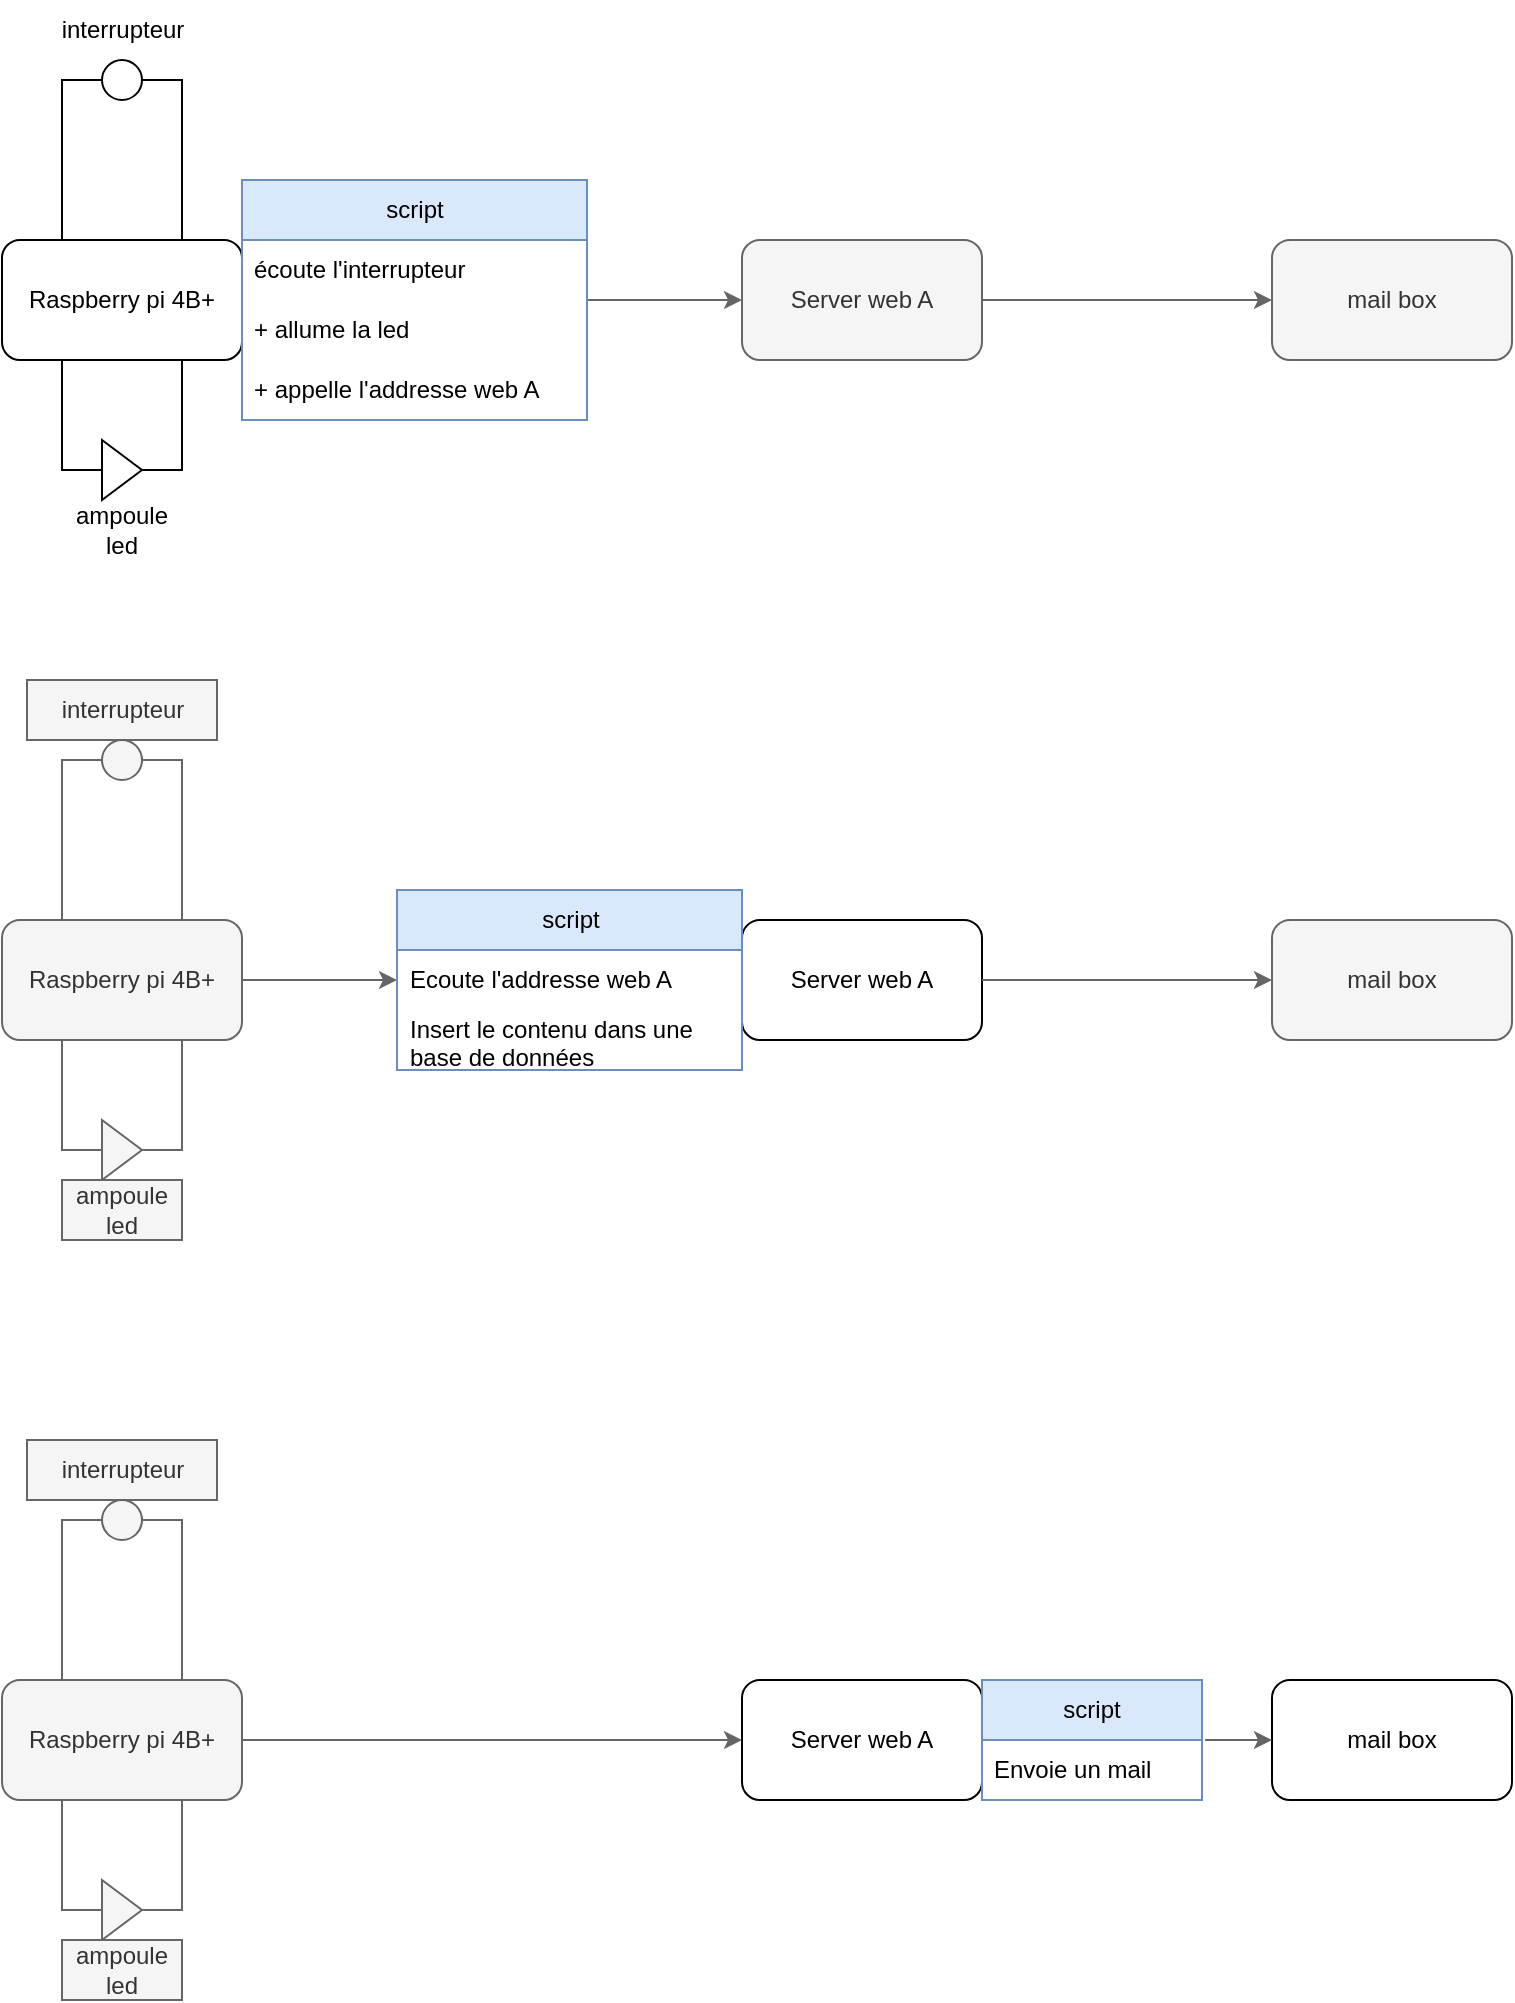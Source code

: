 <mxfile version="21.1.5" type="github">
  <diagram name="Page-1" id="tHgjiYx4E_OujyYQyAaN">
    <mxGraphModel dx="2074" dy="1114" grid="1" gridSize="10" guides="1" tooltips="1" connect="1" arrows="1" fold="1" page="1" pageScale="1" pageWidth="850" pageHeight="1100" math="0" shadow="0">
      <root>
        <mxCell id="0" />
        <mxCell id="1" parent="0" />
        <mxCell id="h_3be2ee29H7lXI4EeNd-1" value="&lt;div&gt;Raspberry pi 4B+&lt;/div&gt;" style="rounded=1;whiteSpace=wrap;html=1;" vertex="1" parent="1">
          <mxGeometry x="85" y="160" width="120" height="60" as="geometry" />
        </mxCell>
        <mxCell id="h_3be2ee29H7lXI4EeNd-2" value="Server web A" style="rounded=1;whiteSpace=wrap;html=1;fillColor=#f5f5f5;fontColor=#333333;strokeColor=#666666;" vertex="1" parent="1">
          <mxGeometry x="455" y="160" width="120" height="60" as="geometry" />
        </mxCell>
        <mxCell id="h_3be2ee29H7lXI4EeNd-3" value="&lt;div&gt;mail box&lt;/div&gt;" style="rounded=1;whiteSpace=wrap;html=1;fillColor=#f5f5f5;fontColor=#333333;strokeColor=#666666;" vertex="1" parent="1">
          <mxGeometry x="720" y="160" width="120" height="60" as="geometry" />
        </mxCell>
        <mxCell id="h_3be2ee29H7lXI4EeNd-4" value="" style="endArrow=classic;html=1;rounded=0;exitX=1;exitY=0.5;exitDx=0;exitDy=0;entryX=0;entryY=0.5;entryDx=0;entryDy=0;fillColor=#f5f5f5;strokeColor=#666666;" edge="1" parent="1" source="h_3be2ee29H7lXI4EeNd-2" target="h_3be2ee29H7lXI4EeNd-3">
          <mxGeometry width="50" height="50" relative="1" as="geometry">
            <mxPoint x="535" y="310" as="sourcePoint" />
            <mxPoint x="585" y="260" as="targetPoint" />
          </mxGeometry>
        </mxCell>
        <mxCell id="h_3be2ee29H7lXI4EeNd-5" value="" style="ellipse;whiteSpace=wrap;html=1;aspect=fixed;" vertex="1" parent="1">
          <mxGeometry x="135" y="70" width="20" height="20" as="geometry" />
        </mxCell>
        <mxCell id="h_3be2ee29H7lXI4EeNd-6" value="" style="triangle;whiteSpace=wrap;html=1;" vertex="1" parent="1">
          <mxGeometry x="135" y="260" width="20" height="30" as="geometry" />
        </mxCell>
        <mxCell id="h_3be2ee29H7lXI4EeNd-7" value="" style="endArrow=none;html=1;rounded=0;exitX=0.25;exitY=0;exitDx=0;exitDy=0;entryX=0;entryY=0.5;entryDx=0;entryDy=0;" edge="1" parent="1" source="h_3be2ee29H7lXI4EeNd-1" target="h_3be2ee29H7lXI4EeNd-5">
          <mxGeometry width="50" height="50" relative="1" as="geometry">
            <mxPoint x="365" y="310" as="sourcePoint" />
            <mxPoint x="415" y="260" as="targetPoint" />
            <Array as="points">
              <mxPoint x="115" y="80" />
            </Array>
          </mxGeometry>
        </mxCell>
        <mxCell id="h_3be2ee29H7lXI4EeNd-8" value="" style="endArrow=none;html=1;rounded=0;exitX=1;exitY=0.5;exitDx=0;exitDy=0;entryX=0.75;entryY=0;entryDx=0;entryDy=0;" edge="1" parent="1" source="h_3be2ee29H7lXI4EeNd-5" target="h_3be2ee29H7lXI4EeNd-1">
          <mxGeometry width="50" height="50" relative="1" as="geometry">
            <mxPoint x="365" y="310" as="sourcePoint" />
            <mxPoint x="415" y="260" as="targetPoint" />
            <Array as="points">
              <mxPoint x="175" y="80" />
            </Array>
          </mxGeometry>
        </mxCell>
        <mxCell id="h_3be2ee29H7lXI4EeNd-9" value="" style="endArrow=none;html=1;rounded=0;entryX=0.25;entryY=1;entryDx=0;entryDy=0;exitX=0;exitY=0.5;exitDx=0;exitDy=0;" edge="1" parent="1" source="h_3be2ee29H7lXI4EeNd-6" target="h_3be2ee29H7lXI4EeNd-1">
          <mxGeometry width="50" height="50" relative="1" as="geometry">
            <mxPoint x="365" y="310" as="sourcePoint" />
            <mxPoint x="415" y="260" as="targetPoint" />
            <Array as="points">
              <mxPoint x="115" y="275" />
            </Array>
          </mxGeometry>
        </mxCell>
        <mxCell id="h_3be2ee29H7lXI4EeNd-10" value="" style="endArrow=none;html=1;rounded=0;entryX=0.75;entryY=1;entryDx=0;entryDy=0;exitX=1;exitY=0.5;exitDx=0;exitDy=0;" edge="1" parent="1" source="h_3be2ee29H7lXI4EeNd-6" target="h_3be2ee29H7lXI4EeNd-1">
          <mxGeometry width="50" height="50" relative="1" as="geometry">
            <mxPoint x="365" y="310" as="sourcePoint" />
            <mxPoint x="415" y="260" as="targetPoint" />
            <Array as="points">
              <mxPoint x="175" y="275" />
            </Array>
          </mxGeometry>
        </mxCell>
        <mxCell id="h_3be2ee29H7lXI4EeNd-11" value="ampoule led" style="text;html=1;strokeColor=none;fillColor=none;align=center;verticalAlign=middle;whiteSpace=wrap;rounded=0;" vertex="1" parent="1">
          <mxGeometry x="115" y="290" width="60" height="30" as="geometry" />
        </mxCell>
        <mxCell id="h_3be2ee29H7lXI4EeNd-12" value="interrupteur" style="text;html=1;align=center;verticalAlign=middle;whiteSpace=wrap;rounded=0;" vertex="1" parent="1">
          <mxGeometry x="102.5" y="40" width="85" height="30" as="geometry" />
        </mxCell>
        <mxCell id="h_3be2ee29H7lXI4EeNd-20" value="&lt;div&gt;Raspberry pi 4B+&lt;/div&gt;" style="rounded=1;whiteSpace=wrap;html=1;fillColor=#f5f5f5;fontColor=#333333;strokeColor=#666666;" vertex="1" parent="1">
          <mxGeometry x="85" y="500" width="120" height="60" as="geometry" />
        </mxCell>
        <mxCell id="h_3be2ee29H7lXI4EeNd-21" value="Server web A" style="rounded=1;whiteSpace=wrap;html=1;" vertex="1" parent="1">
          <mxGeometry x="455" y="500" width="120" height="60" as="geometry" />
        </mxCell>
        <mxCell id="h_3be2ee29H7lXI4EeNd-22" value="&lt;div&gt;mail box&lt;/div&gt;" style="rounded=1;whiteSpace=wrap;html=1;fillColor=#f5f5f5;fontColor=#333333;strokeColor=#666666;" vertex="1" parent="1">
          <mxGeometry x="720" y="500" width="120" height="60" as="geometry" />
        </mxCell>
        <mxCell id="h_3be2ee29H7lXI4EeNd-23" value="" style="endArrow=classic;html=1;rounded=0;exitX=1;exitY=0.5;exitDx=0;exitDy=0;entryX=0;entryY=0.5;entryDx=0;entryDy=0;fillColor=#f5f5f5;strokeColor=#666666;" edge="1" parent="1" source="h_3be2ee29H7lXI4EeNd-21" target="h_3be2ee29H7lXI4EeNd-22">
          <mxGeometry width="50" height="50" relative="1" as="geometry">
            <mxPoint x="535" y="650" as="sourcePoint" />
            <mxPoint x="585" y="600" as="targetPoint" />
          </mxGeometry>
        </mxCell>
        <mxCell id="h_3be2ee29H7lXI4EeNd-24" value="" style="ellipse;whiteSpace=wrap;html=1;aspect=fixed;fillColor=#f5f5f5;fontColor=#333333;strokeColor=#666666;" vertex="1" parent="1">
          <mxGeometry x="135" y="410" width="20" height="20" as="geometry" />
        </mxCell>
        <mxCell id="h_3be2ee29H7lXI4EeNd-25" value="" style="triangle;whiteSpace=wrap;html=1;fillColor=#f5f5f5;fontColor=#333333;strokeColor=#666666;" vertex="1" parent="1">
          <mxGeometry x="135" y="600" width="20" height="30" as="geometry" />
        </mxCell>
        <mxCell id="h_3be2ee29H7lXI4EeNd-26" value="" style="endArrow=none;html=1;rounded=0;exitX=0.25;exitY=0;exitDx=0;exitDy=0;entryX=0;entryY=0.5;entryDx=0;entryDy=0;fillColor=#f5f5f5;strokeColor=#666666;" edge="1" parent="1" source="h_3be2ee29H7lXI4EeNd-20" target="h_3be2ee29H7lXI4EeNd-24">
          <mxGeometry width="50" height="50" relative="1" as="geometry">
            <mxPoint x="365" y="650" as="sourcePoint" />
            <mxPoint x="415" y="600" as="targetPoint" />
            <Array as="points">
              <mxPoint x="115" y="420" />
            </Array>
          </mxGeometry>
        </mxCell>
        <mxCell id="h_3be2ee29H7lXI4EeNd-27" value="" style="endArrow=none;html=1;rounded=0;exitX=1;exitY=0.5;exitDx=0;exitDy=0;entryX=0.75;entryY=0;entryDx=0;entryDy=0;fillColor=#f5f5f5;strokeColor=#666666;" edge="1" parent="1" source="h_3be2ee29H7lXI4EeNd-24" target="h_3be2ee29H7lXI4EeNd-20">
          <mxGeometry width="50" height="50" relative="1" as="geometry">
            <mxPoint x="365" y="650" as="sourcePoint" />
            <mxPoint x="415" y="600" as="targetPoint" />
            <Array as="points">
              <mxPoint x="175" y="420" />
            </Array>
          </mxGeometry>
        </mxCell>
        <mxCell id="h_3be2ee29H7lXI4EeNd-28" value="" style="endArrow=none;html=1;rounded=0;entryX=0.25;entryY=1;entryDx=0;entryDy=0;exitX=0;exitY=0.5;exitDx=0;exitDy=0;fillColor=#f5f5f5;strokeColor=#666666;" edge="1" parent="1" source="h_3be2ee29H7lXI4EeNd-25" target="h_3be2ee29H7lXI4EeNd-20">
          <mxGeometry width="50" height="50" relative="1" as="geometry">
            <mxPoint x="365" y="650" as="sourcePoint" />
            <mxPoint x="415" y="600" as="targetPoint" />
            <Array as="points">
              <mxPoint x="115" y="615" />
            </Array>
          </mxGeometry>
        </mxCell>
        <mxCell id="h_3be2ee29H7lXI4EeNd-29" value="" style="endArrow=none;html=1;rounded=0;entryX=0.75;entryY=1;entryDx=0;entryDy=0;exitX=1;exitY=0.5;exitDx=0;exitDy=0;fillColor=#f5f5f5;strokeColor=#666666;" edge="1" parent="1" source="h_3be2ee29H7lXI4EeNd-25" target="h_3be2ee29H7lXI4EeNd-20">
          <mxGeometry width="50" height="50" relative="1" as="geometry">
            <mxPoint x="365" y="650" as="sourcePoint" />
            <mxPoint x="415" y="600" as="targetPoint" />
            <Array as="points">
              <mxPoint x="175" y="615" />
            </Array>
          </mxGeometry>
        </mxCell>
        <mxCell id="h_3be2ee29H7lXI4EeNd-30" value="ampoule led" style="text;html=1;strokeColor=#666666;fillColor=#f5f5f5;align=center;verticalAlign=middle;whiteSpace=wrap;rounded=0;fontColor=#333333;" vertex="1" parent="1">
          <mxGeometry x="115" y="630" width="60" height="30" as="geometry" />
        </mxCell>
        <mxCell id="h_3be2ee29H7lXI4EeNd-31" value="interrupteur" style="text;html=1;strokeColor=#666666;fillColor=#f5f5f5;align=center;verticalAlign=middle;whiteSpace=wrap;rounded=0;fontColor=#333333;" vertex="1" parent="1">
          <mxGeometry x="97.5" y="380" width="95" height="30" as="geometry" />
        </mxCell>
        <mxCell id="h_3be2ee29H7lXI4EeNd-32" value="" style="endArrow=classic;html=1;rounded=0;exitX=1;exitY=0.5;exitDx=0;exitDy=0;entryX=0;entryY=0.5;entryDx=0;entryDy=0;fillColor=#f5f5f5;strokeColor=#666666;" edge="1" parent="1" source="h_3be2ee29H7lXI4EeNd-20" target="h_3be2ee29H7lXI4EeNd-38">
          <mxGeometry width="50" height="50" relative="1" as="geometry">
            <mxPoint x="355" y="530" as="sourcePoint" />
            <mxPoint x="300" y="530" as="targetPoint" />
          </mxGeometry>
        </mxCell>
        <mxCell id="h_3be2ee29H7lXI4EeNd-38" value="script" style="swimlane;fontStyle=0;childLayout=stackLayout;horizontal=1;startSize=30;horizontalStack=0;resizeParent=1;resizeParentMax=0;resizeLast=0;collapsible=1;marginBottom=0;whiteSpace=wrap;html=1;fillColor=#dae8fc;strokeColor=#6c8ebf;" vertex="1" parent="1">
          <mxGeometry x="282.5" y="485" width="172.5" height="90" as="geometry" />
        </mxCell>
        <mxCell id="h_3be2ee29H7lXI4EeNd-39" value="&lt;div&gt;Ecoute l&#39;addresse web A&lt;/div&gt;" style="text;strokeColor=none;fillColor=none;align=left;verticalAlign=middle;spacingLeft=4;spacingRight=4;overflow=hidden;points=[[0,0.5],[1,0.5]];portConstraint=eastwest;rotatable=0;whiteSpace=wrap;html=1;" vertex="1" parent="h_3be2ee29H7lXI4EeNd-38">
          <mxGeometry y="30" width="172.5" height="30" as="geometry" />
        </mxCell>
        <mxCell id="h_3be2ee29H7lXI4EeNd-40" value="&lt;div&gt;Insert le contenu dans une base de données&lt;/div&gt;" style="text;strokeColor=none;fillColor=none;align=left;verticalAlign=middle;spacingLeft=4;spacingRight=4;overflow=hidden;points=[[0,0.5],[1,0.5]];portConstraint=eastwest;rotatable=0;whiteSpace=wrap;html=1;" vertex="1" parent="h_3be2ee29H7lXI4EeNd-38">
          <mxGeometry y="60" width="172.5" height="30" as="geometry" />
        </mxCell>
        <mxCell id="h_3be2ee29H7lXI4EeNd-42" value="script" style="swimlane;fontStyle=0;childLayout=stackLayout;horizontal=1;startSize=30;horizontalStack=0;resizeParent=1;resizeParentMax=0;resizeLast=0;collapsible=1;marginBottom=0;whiteSpace=wrap;html=1;fillColor=#dae8fc;strokeColor=#6c8ebf;" vertex="1" parent="1">
          <mxGeometry x="205" y="130" width="172.5" height="120" as="geometry" />
        </mxCell>
        <mxCell id="h_3be2ee29H7lXI4EeNd-43" value="&lt;div&gt;écoute l&#39;interrupteur&lt;/div&gt;" style="text;strokeColor=none;fillColor=none;align=left;verticalAlign=middle;spacingLeft=4;spacingRight=4;overflow=hidden;points=[[0,0.5],[1,0.5]];portConstraint=eastwest;rotatable=0;whiteSpace=wrap;html=1;" vertex="1" parent="h_3be2ee29H7lXI4EeNd-42">
          <mxGeometry y="30" width="172.5" height="30" as="geometry" />
        </mxCell>
        <mxCell id="h_3be2ee29H7lXI4EeNd-44" value="&lt;div&gt;&lt;div&gt;+ allume la led&lt;/div&gt;&lt;/div&gt;" style="text;strokeColor=none;fillColor=none;align=left;verticalAlign=middle;spacingLeft=4;spacingRight=4;overflow=hidden;points=[[0,0.5],[1,0.5]];portConstraint=eastwest;rotatable=0;whiteSpace=wrap;html=1;" vertex="1" parent="h_3be2ee29H7lXI4EeNd-42">
          <mxGeometry y="60" width="172.5" height="30" as="geometry" />
        </mxCell>
        <mxCell id="h_3be2ee29H7lXI4EeNd-45" value="+ appelle l&#39;addresse web A" style="text;strokeColor=none;fillColor=none;align=left;verticalAlign=middle;spacingLeft=4;spacingRight=4;overflow=hidden;points=[[0,0.5],[1,0.5]];portConstraint=eastwest;rotatable=0;whiteSpace=wrap;html=1;" vertex="1" parent="h_3be2ee29H7lXI4EeNd-42">
          <mxGeometry y="90" width="172.5" height="30" as="geometry" />
        </mxCell>
        <mxCell id="h_3be2ee29H7lXI4EeNd-46" value="" style="endArrow=classic;html=1;rounded=0;exitX=1.003;exitY=0;exitDx=0;exitDy=0;entryX=0;entryY=0.5;entryDx=0;entryDy=0;exitPerimeter=0;fillColor=#f5f5f5;strokeColor=#666666;" edge="1" parent="1" source="h_3be2ee29H7lXI4EeNd-44" target="h_3be2ee29H7lXI4EeNd-2">
          <mxGeometry width="50" height="50" relative="1" as="geometry">
            <mxPoint x="400" y="590" as="sourcePoint" />
            <mxPoint x="450" y="540" as="targetPoint" />
          </mxGeometry>
        </mxCell>
        <mxCell id="h_3be2ee29H7lXI4EeNd-64" value="&lt;div&gt;Raspberry pi 4B+&lt;/div&gt;" style="rounded=1;whiteSpace=wrap;html=1;fillColor=#f5f5f5;fontColor=#333333;strokeColor=#666666;" vertex="1" parent="1">
          <mxGeometry x="85" y="880" width="120" height="60" as="geometry" />
        </mxCell>
        <mxCell id="h_3be2ee29H7lXI4EeNd-65" value="Server web A" style="rounded=1;whiteSpace=wrap;html=1;" vertex="1" parent="1">
          <mxGeometry x="455" y="880" width="120" height="60" as="geometry" />
        </mxCell>
        <mxCell id="h_3be2ee29H7lXI4EeNd-66" value="&lt;div&gt;mail box&lt;/div&gt;" style="rounded=1;whiteSpace=wrap;html=1;" vertex="1" parent="1">
          <mxGeometry x="720" y="880" width="120" height="60" as="geometry" />
        </mxCell>
        <mxCell id="h_3be2ee29H7lXI4EeNd-67" value="" style="endArrow=classic;html=1;rounded=0;exitX=1.014;exitY=0;exitDx=0;exitDy=0;entryX=0;entryY=0.5;entryDx=0;entryDy=0;fillColor=#f5f5f5;strokeColor=#666666;exitPerimeter=0;" edge="1" parent="1" source="h_3be2ee29H7lXI4EeNd-84" target="h_3be2ee29H7lXI4EeNd-66">
          <mxGeometry width="50" height="50" relative="1" as="geometry">
            <mxPoint x="575" y="1030" as="sourcePoint" />
            <mxPoint x="625" y="980" as="targetPoint" />
          </mxGeometry>
        </mxCell>
        <mxCell id="h_3be2ee29H7lXI4EeNd-68" value="" style="ellipse;whiteSpace=wrap;html=1;aspect=fixed;fillColor=#f5f5f5;fontColor=#333333;strokeColor=#666666;" vertex="1" parent="1">
          <mxGeometry x="135" y="790" width="20" height="20" as="geometry" />
        </mxCell>
        <mxCell id="h_3be2ee29H7lXI4EeNd-69" value="" style="triangle;whiteSpace=wrap;html=1;fillColor=#f5f5f5;fontColor=#333333;strokeColor=#666666;" vertex="1" parent="1">
          <mxGeometry x="135" y="980" width="20" height="30" as="geometry" />
        </mxCell>
        <mxCell id="h_3be2ee29H7lXI4EeNd-70" value="" style="endArrow=none;html=1;rounded=0;exitX=0.25;exitY=0;exitDx=0;exitDy=0;entryX=0;entryY=0.5;entryDx=0;entryDy=0;fillColor=#f5f5f5;strokeColor=#666666;" edge="1" parent="1" source="h_3be2ee29H7lXI4EeNd-64" target="h_3be2ee29H7lXI4EeNd-68">
          <mxGeometry width="50" height="50" relative="1" as="geometry">
            <mxPoint x="365" y="1030" as="sourcePoint" />
            <mxPoint x="415" y="980" as="targetPoint" />
            <Array as="points">
              <mxPoint x="115" y="800" />
            </Array>
          </mxGeometry>
        </mxCell>
        <mxCell id="h_3be2ee29H7lXI4EeNd-71" value="" style="endArrow=none;html=1;rounded=0;exitX=1;exitY=0.5;exitDx=0;exitDy=0;entryX=0.75;entryY=0;entryDx=0;entryDy=0;fillColor=#f5f5f5;strokeColor=#666666;" edge="1" parent="1" source="h_3be2ee29H7lXI4EeNd-68" target="h_3be2ee29H7lXI4EeNd-64">
          <mxGeometry width="50" height="50" relative="1" as="geometry">
            <mxPoint x="365" y="1030" as="sourcePoint" />
            <mxPoint x="415" y="980" as="targetPoint" />
            <Array as="points">
              <mxPoint x="175" y="800" />
            </Array>
          </mxGeometry>
        </mxCell>
        <mxCell id="h_3be2ee29H7lXI4EeNd-72" value="" style="endArrow=none;html=1;rounded=0;entryX=0.25;entryY=1;entryDx=0;entryDy=0;exitX=0;exitY=0.5;exitDx=0;exitDy=0;fillColor=#f5f5f5;strokeColor=#666666;" edge="1" parent="1" source="h_3be2ee29H7lXI4EeNd-69" target="h_3be2ee29H7lXI4EeNd-64">
          <mxGeometry width="50" height="50" relative="1" as="geometry">
            <mxPoint x="365" y="1030" as="sourcePoint" />
            <mxPoint x="415" y="980" as="targetPoint" />
            <Array as="points">
              <mxPoint x="115" y="995" />
            </Array>
          </mxGeometry>
        </mxCell>
        <mxCell id="h_3be2ee29H7lXI4EeNd-73" value="" style="endArrow=none;html=1;rounded=0;entryX=0.75;entryY=1;entryDx=0;entryDy=0;exitX=1;exitY=0.5;exitDx=0;exitDy=0;fillColor=#f5f5f5;strokeColor=#666666;" edge="1" parent="1" source="h_3be2ee29H7lXI4EeNd-69" target="h_3be2ee29H7lXI4EeNd-64">
          <mxGeometry width="50" height="50" relative="1" as="geometry">
            <mxPoint x="365" y="1030" as="sourcePoint" />
            <mxPoint x="415" y="980" as="targetPoint" />
            <Array as="points">
              <mxPoint x="175" y="995" />
            </Array>
          </mxGeometry>
        </mxCell>
        <mxCell id="h_3be2ee29H7lXI4EeNd-74" value="ampoule led" style="text;html=1;strokeColor=#666666;fillColor=#f5f5f5;align=center;verticalAlign=middle;whiteSpace=wrap;rounded=0;fontColor=#333333;" vertex="1" parent="1">
          <mxGeometry x="115" y="1010" width="60" height="30" as="geometry" />
        </mxCell>
        <mxCell id="h_3be2ee29H7lXI4EeNd-75" value="interrupteur" style="text;html=1;strokeColor=#666666;fillColor=#f5f5f5;align=center;verticalAlign=middle;whiteSpace=wrap;rounded=0;fontColor=#333333;" vertex="1" parent="1">
          <mxGeometry x="97.5" y="760" width="95" height="30" as="geometry" />
        </mxCell>
        <mxCell id="h_3be2ee29H7lXI4EeNd-76" value="" style="endArrow=classic;html=1;rounded=0;exitX=1;exitY=0.5;exitDx=0;exitDy=0;entryX=0;entryY=0.5;entryDx=0;entryDy=0;fillColor=#f5f5f5;strokeColor=#666666;" edge="1" parent="1" source="h_3be2ee29H7lXI4EeNd-64" target="h_3be2ee29H7lXI4EeNd-65">
          <mxGeometry width="50" height="50" relative="1" as="geometry">
            <mxPoint x="355" y="910" as="sourcePoint" />
            <mxPoint x="280.085" y="910" as="targetPoint" />
          </mxGeometry>
        </mxCell>
        <mxCell id="h_3be2ee29H7lXI4EeNd-81" value="script" style="swimlane;fontStyle=0;childLayout=stackLayout;horizontal=1;startSize=30;horizontalStack=0;resizeParent=1;resizeParentMax=0;resizeLast=0;collapsible=1;marginBottom=0;whiteSpace=wrap;html=1;fillColor=#dae8fc;strokeColor=#6c8ebf;" vertex="1" parent="1">
          <mxGeometry x="575" y="880" width="110" height="60" as="geometry" />
        </mxCell>
        <mxCell id="h_3be2ee29H7lXI4EeNd-84" value="Envoie un mail" style="text;strokeColor=none;fillColor=none;align=left;verticalAlign=middle;spacingLeft=4;spacingRight=4;overflow=hidden;points=[[0,0.5],[1,0.5]];portConstraint=eastwest;rotatable=0;whiteSpace=wrap;html=1;" vertex="1" parent="h_3be2ee29H7lXI4EeNd-81">
          <mxGeometry y="30" width="110" height="30" as="geometry" />
        </mxCell>
      </root>
    </mxGraphModel>
  </diagram>
</mxfile>

